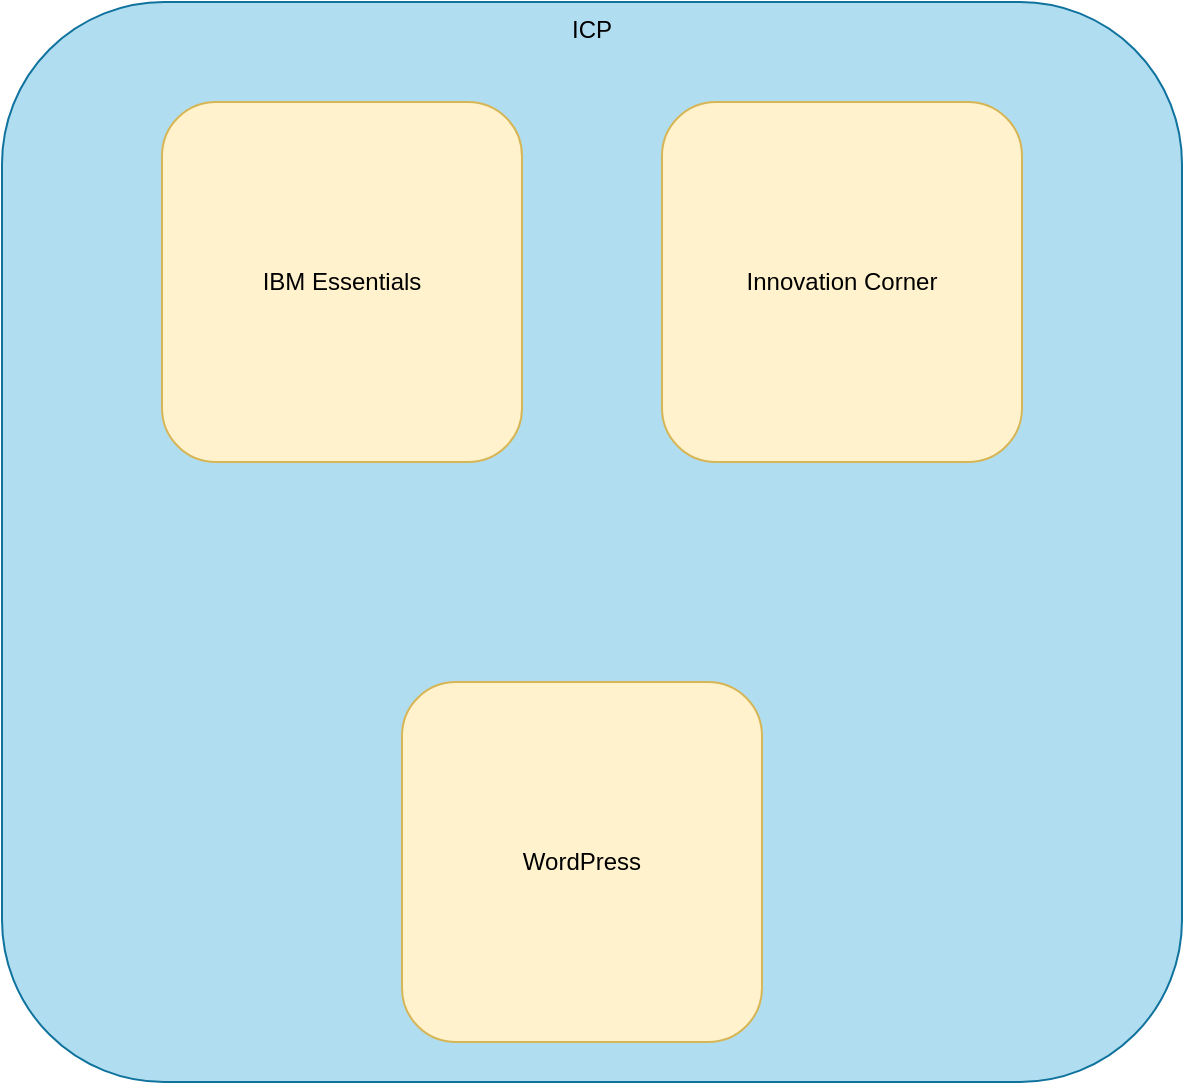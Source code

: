 <mxfile version="13.10.8" type="github">
  <diagram id="UiBAD5GZToGDINsmSXcJ" name="Page-1">
    <mxGraphModel dx="946" dy="516" grid="1" gridSize="10" guides="1" tooltips="1" connect="1" arrows="1" fold="1" page="1" pageScale="1" pageWidth="850" pageHeight="1100" math="0" shadow="0">
      <root>
        <mxCell id="0" />
        <mxCell id="1" parent="0" />
        <mxCell id="LfRqxSiJlln_DhOymT-F-1" value="ICP" style="rounded=1;whiteSpace=wrap;html=1;verticalAlign=top;fillColor=#b1ddf0;strokeColor=#10739e;" vertex="1" parent="1">
          <mxGeometry x="179" y="110" width="590" height="540" as="geometry" />
        </mxCell>
        <mxCell id="LfRqxSiJlln_DhOymT-F-2" value="Innovation Corner" style="rounded=1;whiteSpace=wrap;html=1;verticalAlign=middle;fillColor=#fff2cc;strokeColor=#d6b656;" vertex="1" parent="1">
          <mxGeometry x="509" y="160" width="180" height="180" as="geometry" />
        </mxCell>
        <mxCell id="LfRqxSiJlln_DhOymT-F-3" value="IBM Essentials" style="rounded=1;whiteSpace=wrap;html=1;verticalAlign=middle;fillColor=#fff2cc;strokeColor=#d6b656;" vertex="1" parent="1">
          <mxGeometry x="259" y="160" width="180" height="180" as="geometry" />
        </mxCell>
        <mxCell id="LfRqxSiJlln_DhOymT-F-4" value="WordPress" style="rounded=1;whiteSpace=wrap;html=1;verticalAlign=middle;fillColor=#fff2cc;strokeColor=#d6b656;" vertex="1" parent="1">
          <mxGeometry x="379" y="450" width="180" height="180" as="geometry" />
        </mxCell>
      </root>
    </mxGraphModel>
  </diagram>
</mxfile>
